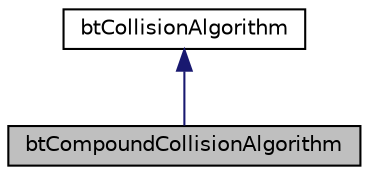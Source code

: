 digraph G
{
  edge [fontname="Helvetica",fontsize="10",labelfontname="Helvetica",labelfontsize="10"];
  node [fontname="Helvetica",fontsize="10",shape=record];
  Node1 [label="btCompoundCollisionAlgorithm",height=0.2,width=0.4,color="black", fillcolor="grey75", style="filled" fontcolor="black"];
  Node2 -> Node1 [dir="back",color="midnightblue",fontsize="10",style="solid",fontname="Helvetica"];
  Node2 [label="btCollisionAlgorithm",height=0.2,width=0.4,color="black", fillcolor="white", style="filled",URL="$classbtCollisionAlgorithm.html",tooltip="btCollisionAlgorithm is an collision interface that is compatible with the Broadphase and btDispatche..."];
}
